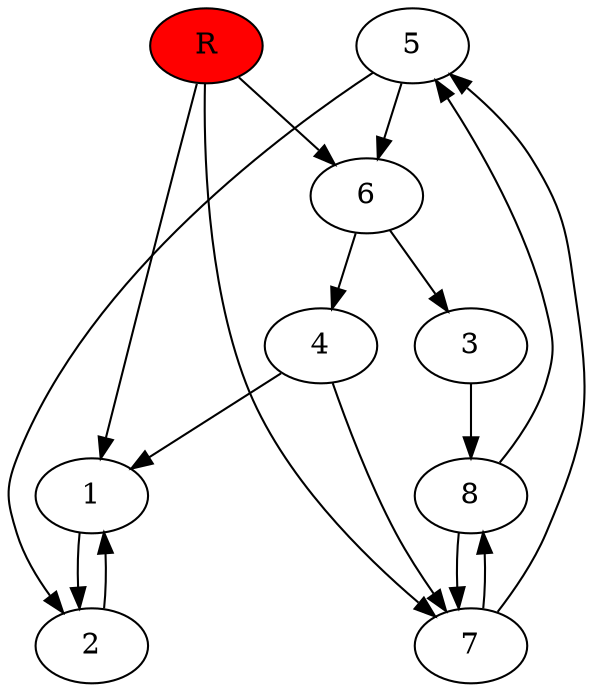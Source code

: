 digraph prb2598 {
	1
	2
	3
	4
	5
	6
	7
	8
	R [fillcolor="#ff0000" style=filled]
	1 -> 2
	2 -> 1
	3 -> 8
	4 -> 1
	4 -> 7
	5 -> 2
	5 -> 6
	6 -> 3
	6 -> 4
	7 -> 5
	7 -> 8
	8 -> 5
	8 -> 7
	R -> 1
	R -> 6
	R -> 7
}
